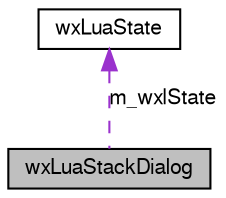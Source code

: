 digraph G
{
  edge [fontname="FreeSans",fontsize="10",labelfontname="FreeSans",labelfontsize="10"];
  node [fontname="FreeSans",fontsize="10",shape=record];
  Node1 [label="wxLuaStackDialog",height=0.2,width=0.4,color="black", fillcolor="grey75", style="filled" fontcolor="black"];
  Node2 -> Node1 [dir=back,color="darkorchid3",fontsize="10",style="dashed",label="m_wxlState",fontname="FreeSans"];
  Node2 [label="wxLuaState",height=0.2,width=0.4,color="black", fillcolor="white", style="filled",URL="$classwxLuaState.html"];
}
